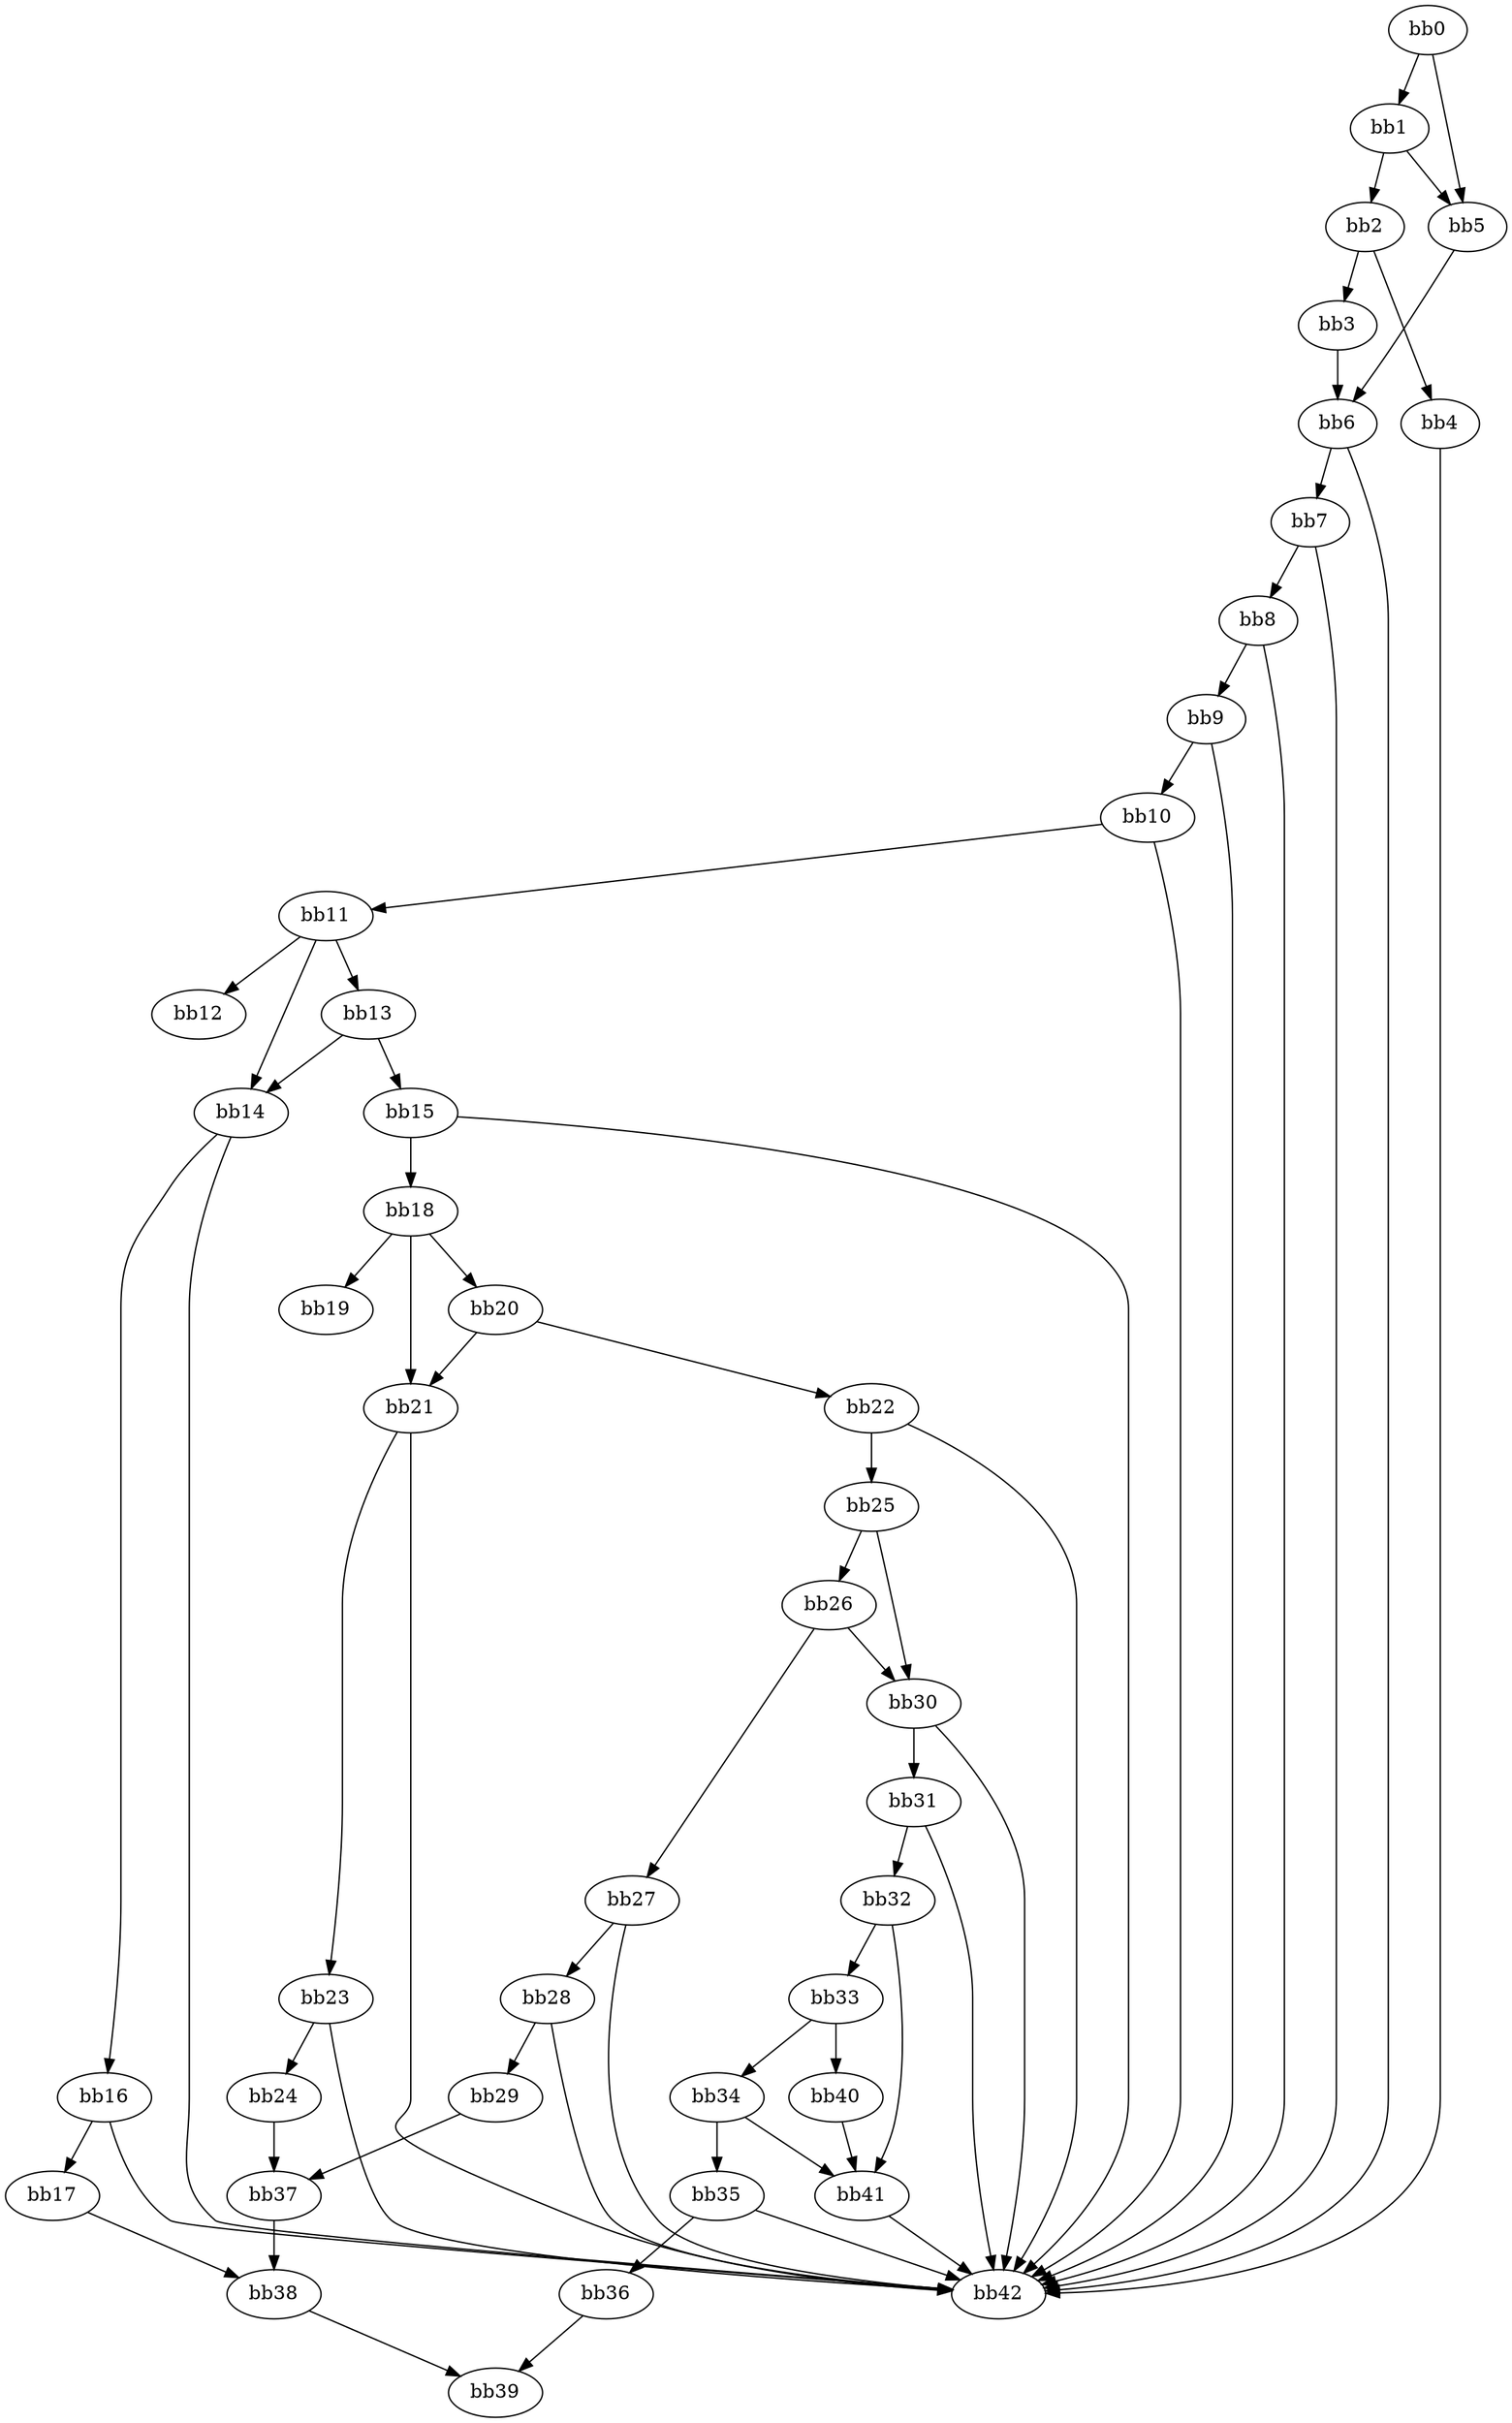 digraph {
    0 [ label = "bb0\l" ]
    1 [ label = "bb1\l" ]
    2 [ label = "bb2\l" ]
    3 [ label = "bb3\l" ]
    4 [ label = "bb4\l" ]
    5 [ label = "bb5\l" ]
    6 [ label = "bb6\l" ]
    7 [ label = "bb7\l" ]
    8 [ label = "bb8\l" ]
    9 [ label = "bb9\l" ]
    10 [ label = "bb10\l" ]
    11 [ label = "bb11\l" ]
    12 [ label = "bb12\l" ]
    13 [ label = "bb13\l" ]
    14 [ label = "bb14\l" ]
    15 [ label = "bb15\l" ]
    16 [ label = "bb16\l" ]
    17 [ label = "bb17\l" ]
    18 [ label = "bb18\l" ]
    19 [ label = "bb19\l" ]
    20 [ label = "bb20\l" ]
    21 [ label = "bb21\l" ]
    22 [ label = "bb22\l" ]
    23 [ label = "bb23\l" ]
    24 [ label = "bb24\l" ]
    25 [ label = "bb25\l" ]
    26 [ label = "bb26\l" ]
    27 [ label = "bb27\l" ]
    28 [ label = "bb28\l" ]
    29 [ label = "bb29\l" ]
    30 [ label = "bb30\l" ]
    31 [ label = "bb31\l" ]
    32 [ label = "bb32\l" ]
    33 [ label = "bb33\l" ]
    34 [ label = "bb34\l" ]
    35 [ label = "bb35\l" ]
    36 [ label = "bb36\l" ]
    37 [ label = "bb37\l" ]
    38 [ label = "bb38\l" ]
    39 [ label = "bb39\l" ]
    40 [ label = "bb40\l" ]
    41 [ label = "bb41\l" ]
    42 [ label = "bb42\l" ]
    0 -> 1 [ ]
    0 -> 5 [ ]
    1 -> 2 [ ]
    1 -> 5 [ ]
    2 -> 3 [ ]
    2 -> 4 [ ]
    3 -> 6 [ ]
    4 -> 42 [ ]
    5 -> 6 [ ]
    6 -> 7 [ ]
    6 -> 42 [ ]
    7 -> 8 [ ]
    7 -> 42 [ ]
    8 -> 9 [ ]
    8 -> 42 [ ]
    9 -> 10 [ ]
    9 -> 42 [ ]
    10 -> 11 [ ]
    10 -> 42 [ ]
    11 -> 12 [ ]
    11 -> 13 [ ]
    11 -> 14 [ ]
    13 -> 14 [ ]
    13 -> 15 [ ]
    14 -> 16 [ ]
    14 -> 42 [ ]
    15 -> 18 [ ]
    15 -> 42 [ ]
    16 -> 17 [ ]
    16 -> 42 [ ]
    17 -> 38 [ ]
    18 -> 19 [ ]
    18 -> 20 [ ]
    18 -> 21 [ ]
    20 -> 21 [ ]
    20 -> 22 [ ]
    21 -> 23 [ ]
    21 -> 42 [ ]
    22 -> 25 [ ]
    22 -> 42 [ ]
    23 -> 24 [ ]
    23 -> 42 [ ]
    24 -> 37 [ ]
    25 -> 26 [ ]
    25 -> 30 [ ]
    26 -> 27 [ ]
    26 -> 30 [ ]
    27 -> 28 [ ]
    27 -> 42 [ ]
    28 -> 29 [ ]
    28 -> 42 [ ]
    29 -> 37 [ ]
    30 -> 31 [ ]
    30 -> 42 [ ]
    31 -> 32 [ ]
    31 -> 42 [ ]
    32 -> 33 [ ]
    32 -> 41 [ ]
    33 -> 34 [ ]
    33 -> 40 [ ]
    34 -> 35 [ ]
    34 -> 41 [ ]
    35 -> 36 [ ]
    35 -> 42 [ ]
    36 -> 39 [ ]
    37 -> 38 [ ]
    38 -> 39 [ ]
    40 -> 41 [ ]
    41 -> 42 [ ]
}

